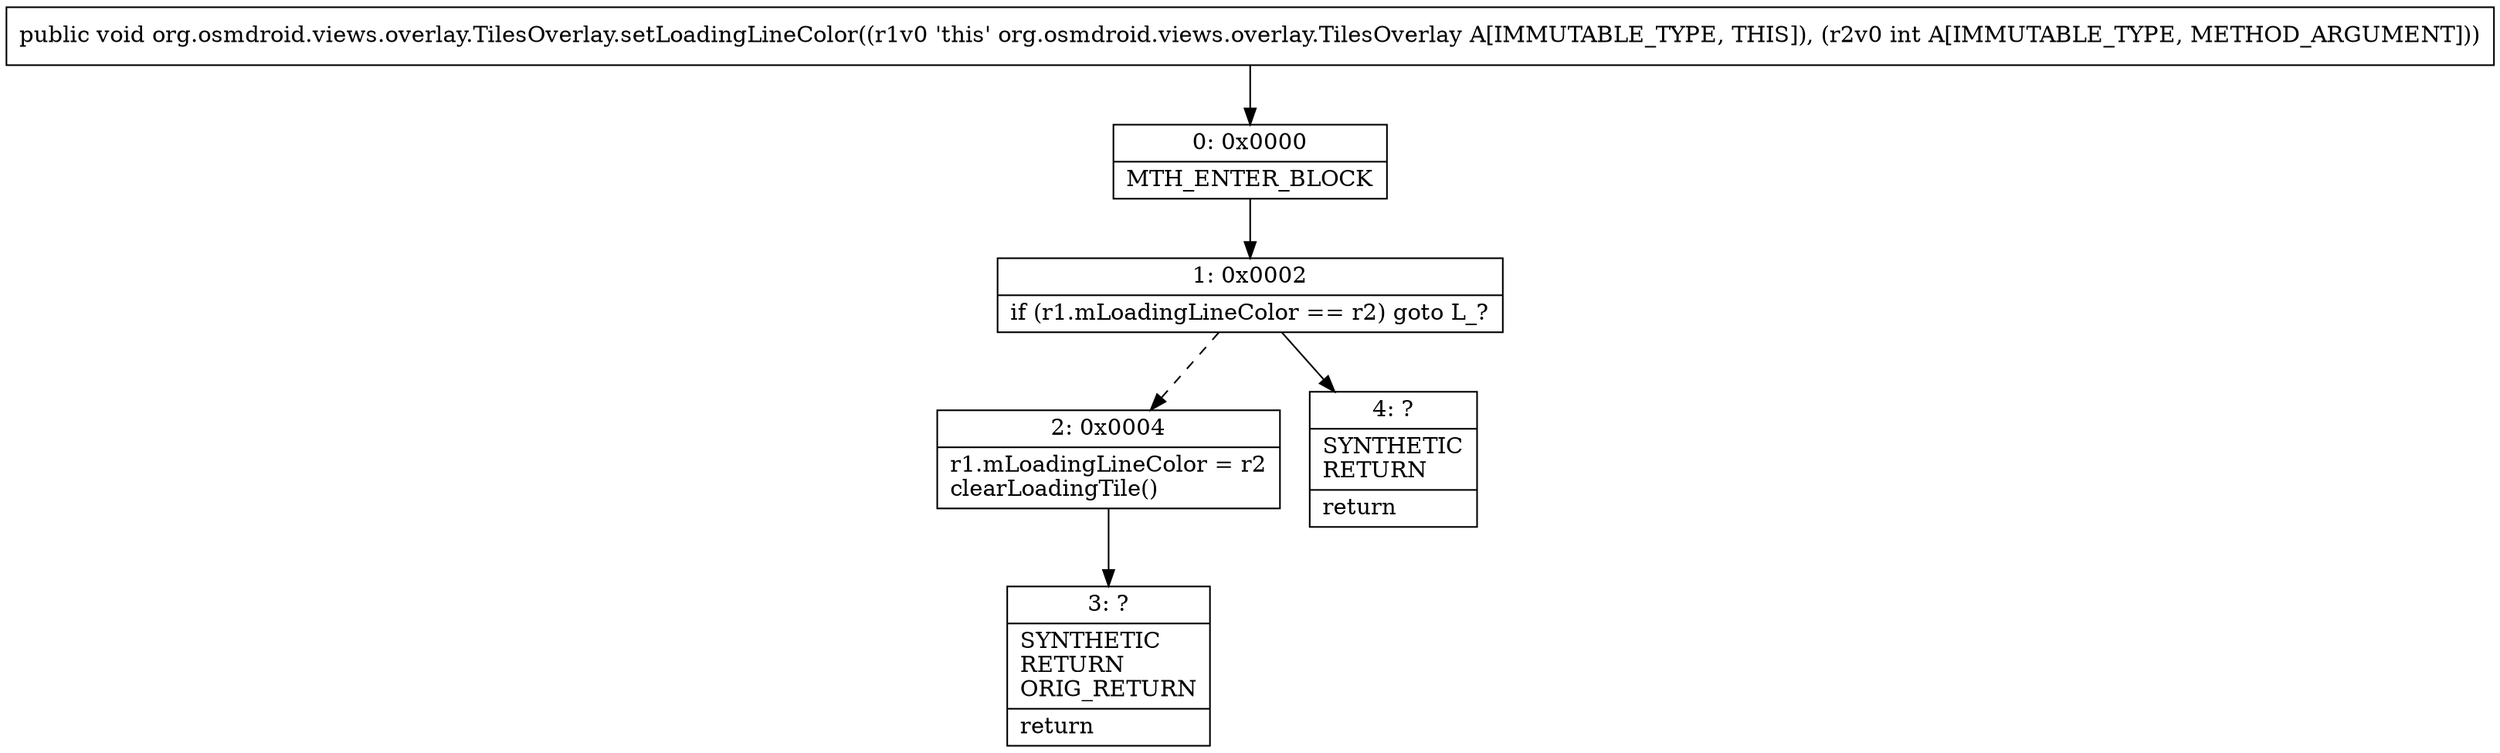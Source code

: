 digraph "CFG fororg.osmdroid.views.overlay.TilesOverlay.setLoadingLineColor(I)V" {
Node_0 [shape=record,label="{0\:\ 0x0000|MTH_ENTER_BLOCK\l}"];
Node_1 [shape=record,label="{1\:\ 0x0002|if (r1.mLoadingLineColor == r2) goto L_?\l}"];
Node_2 [shape=record,label="{2\:\ 0x0004|r1.mLoadingLineColor = r2\lclearLoadingTile()\l}"];
Node_3 [shape=record,label="{3\:\ ?|SYNTHETIC\lRETURN\lORIG_RETURN\l|return\l}"];
Node_4 [shape=record,label="{4\:\ ?|SYNTHETIC\lRETURN\l|return\l}"];
MethodNode[shape=record,label="{public void org.osmdroid.views.overlay.TilesOverlay.setLoadingLineColor((r1v0 'this' org.osmdroid.views.overlay.TilesOverlay A[IMMUTABLE_TYPE, THIS]), (r2v0 int A[IMMUTABLE_TYPE, METHOD_ARGUMENT])) }"];
MethodNode -> Node_0;
Node_0 -> Node_1;
Node_1 -> Node_2[style=dashed];
Node_1 -> Node_4;
Node_2 -> Node_3;
}

